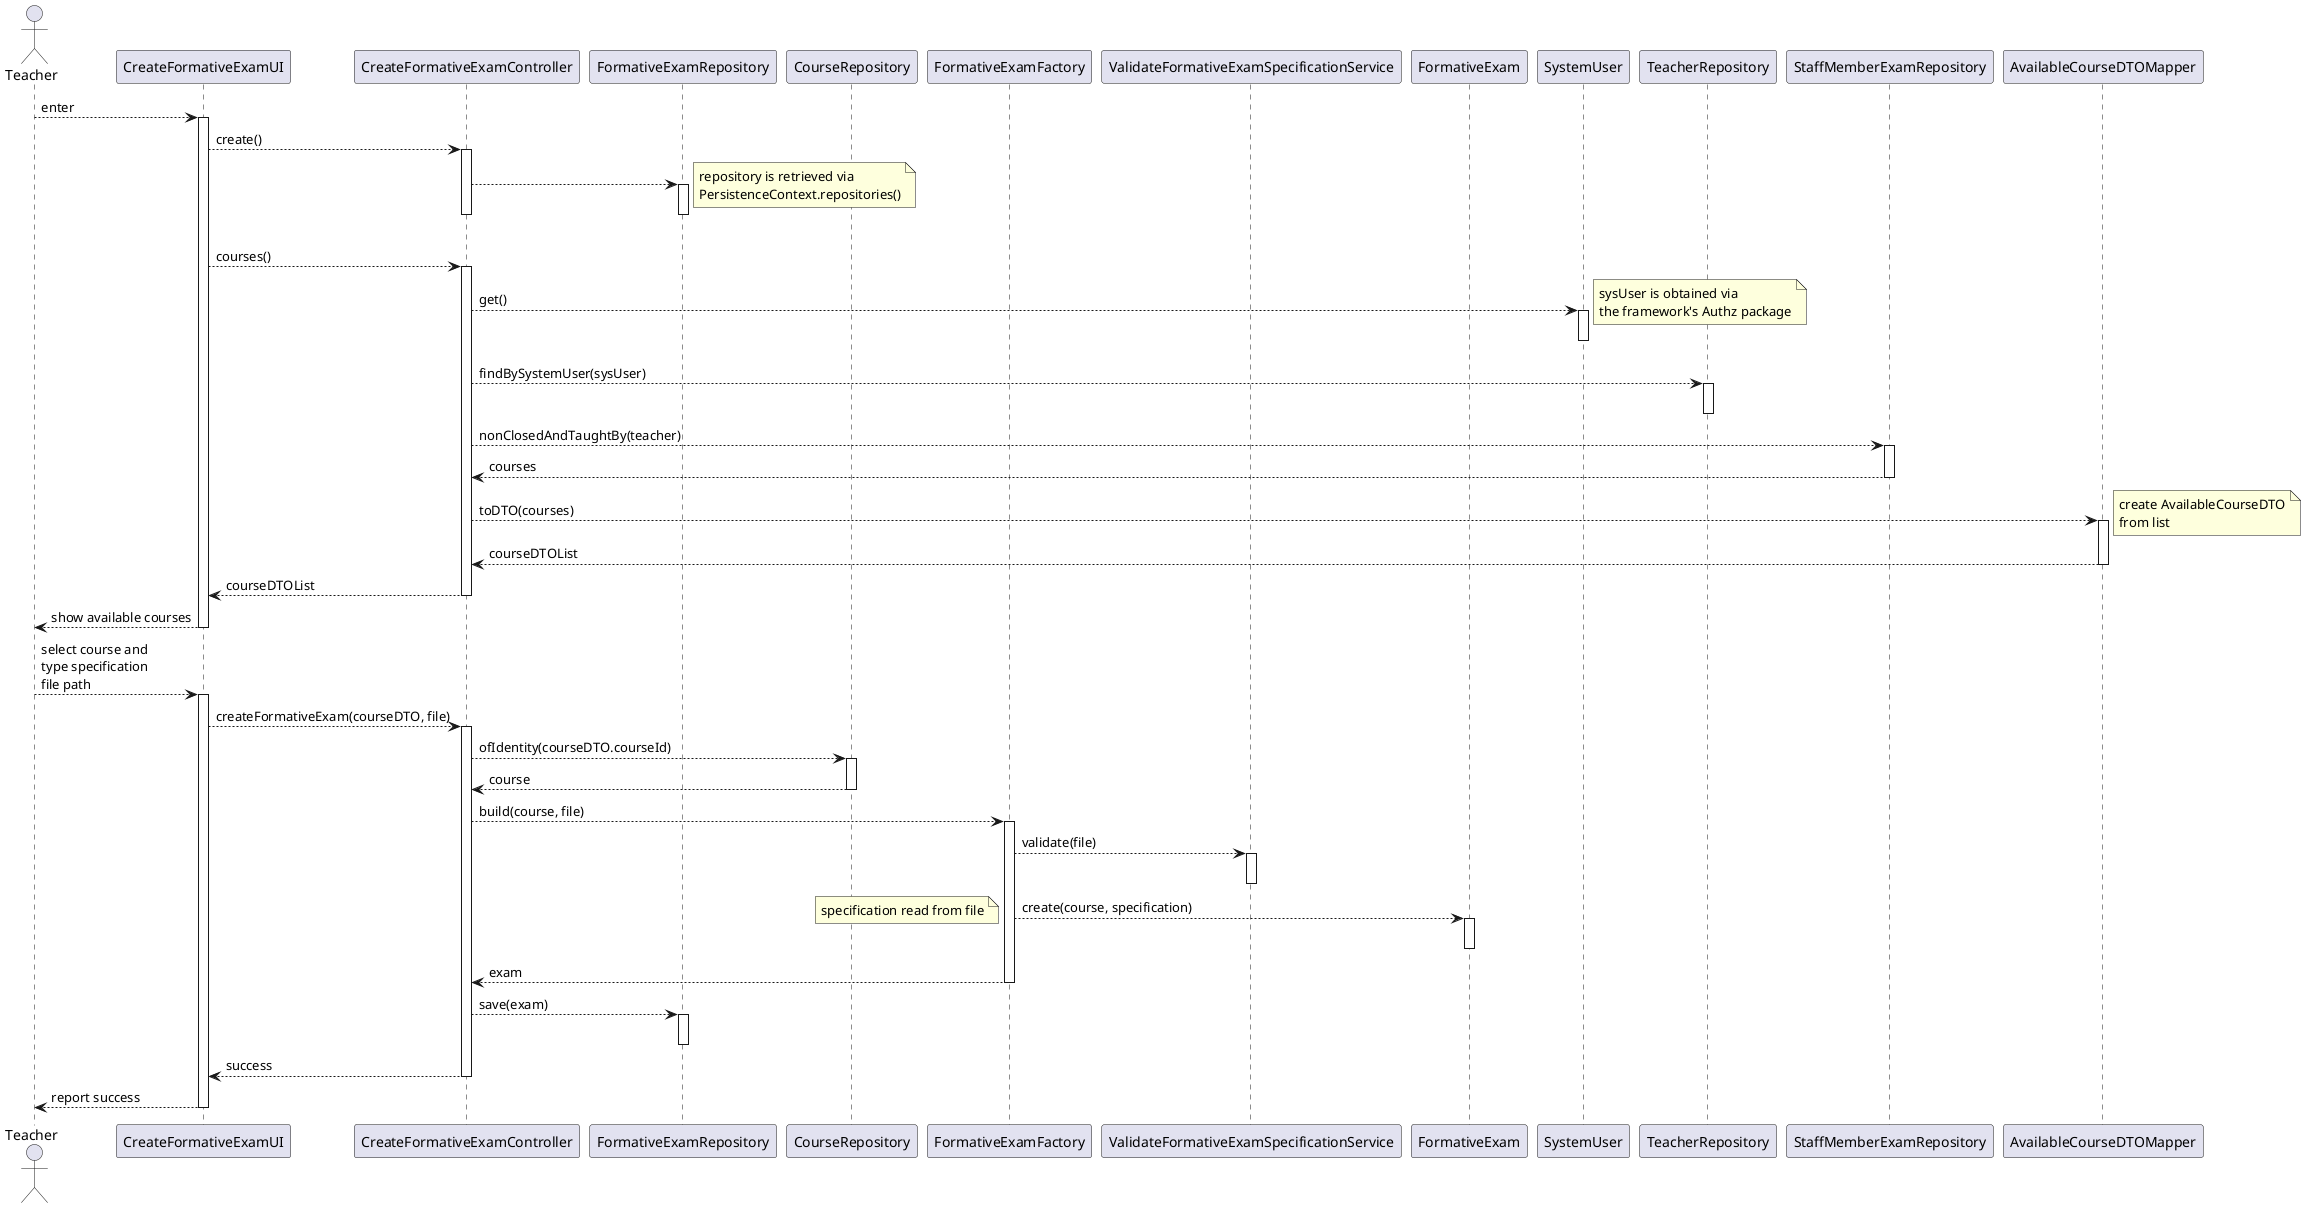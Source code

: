 @startuml

actor Teacher as user
participant CreateFormativeExamUI as ui
participant CreateFormativeExamController as ctrl

participant FormativeExamRepository as repo
participant CourseRepository as c_repo

participant FormativeExamFactory as fact
participant ValidateFormativeExamSpecificationService as svc

participant FormativeExam as exam


participant SystemUser as sys_usr

participant TeacherRepository as t_repo
participant StaffMemberExamRepository as sm_repo

participant AvailableCourseDTOMapper as mapper
' participant AvailableCourseDTO as dto


' participant PersistenceContext as ctx
' participant RepositoryFactory as rep_fac

' participant QuestionRepository as q_repo


user --> ui: enter

activate ui

    ui --> ctrl : create()
    activate ctrl
        ctrl --> repo
        note right : repository is retrieved via\nPersistenceContext.repositories()
        activate repo
        deactivate repo
    deactivate ctrl

    ui --> ctrl : courses()
    activate ctrl
        ctrl --> sys_usr : get()
        activate sys_usr
            note right : sysUser is obtained via\nthe framework's Authz package
        deactivate sys_usr

        ctrl --> t_repo : findBySystemUser(sysUser)
        activate t_repo
        deactivate t_repo

        ctrl --> sm_repo : nonClosedAndTaughtBy(teacher)
        activate sm_repo
            sm_repo --> ctrl : courses
        deactivate sm_repo

        ctrl --> mapper : toDTO(courses)
        note right : create AvailableCourseDTO\nfrom list
        activate mapper
            mapper --> ctrl : courseDTOList
        deactivate mapper
        '     loop for each course in courses
        '         mapper --> dto : create()
        '         activate dto
        '         deactivate dto
        '     end loop

        ctrl --> ui : courseDTOList
    deactivate ctrl

    ui --> user : show available courses
deactivate ui

user --> ui : select course and\ntype specification\nfile path

activate ui
    ui --> ctrl : createFormativeExam(courseDTO, file)
    activate ctrl
        ctrl --> c_repo : ofIdentity(courseDTO.courseId)
        activate c_repo
            c_repo --> ctrl : course
        deactivate c_repo

        ctrl --> fact : build(course, file)
        activate fact
            fact --> svc : validate(file)
            activate svc
            deactivate svc

            fact --> exam : create(course, specification)
            note left : specification read from file
            activate exam
            deactivate exam

            fact --> ctrl : exam
        deactivate fact

        ctrl --> repo : save(exam)
        activate repo
        deactivate repo

        ctrl --> ui : success
    deactivate ctrl

    ui --> user : report success
deactivate ui

@enduml
